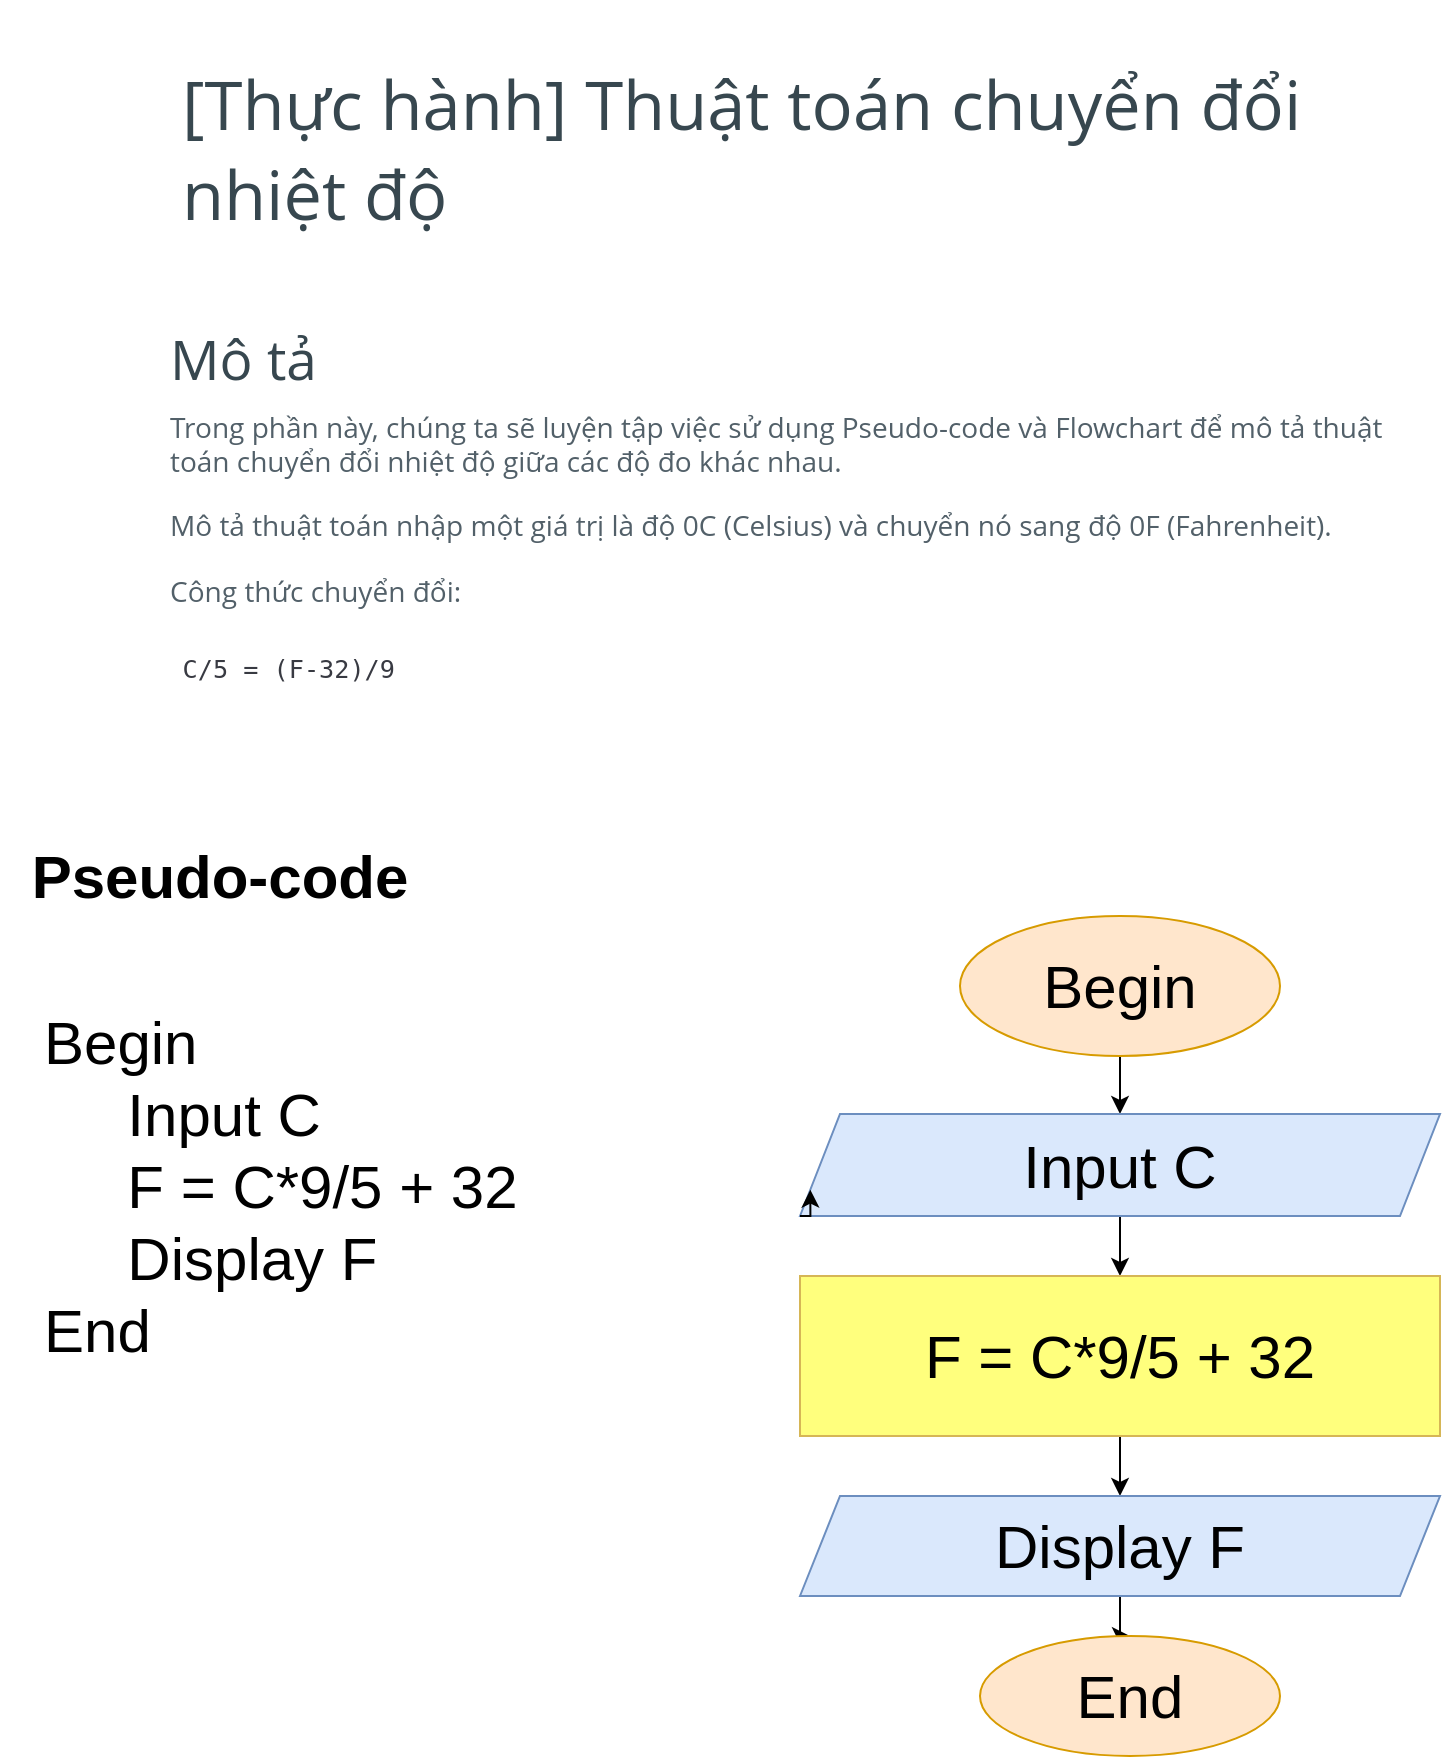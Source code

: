 <mxfile version="16.6.4" type="device"><diagram id="C5RBs43oDa-KdzZeNtuy" name="Page-1"><mxGraphModel dx="868" dy="8643" grid="1" gridSize="10" guides="1" tooltips="1" connect="1" arrows="1" fold="1" page="1" pageScale="1" pageWidth="827" pageHeight="1169" math="0" shadow="0"><root><mxCell id="WIyWlLk6GJQsqaUBKTNV-0"/><mxCell id="WIyWlLk6GJQsqaUBKTNV-1" parent="WIyWlLk6GJQsqaUBKTNV-0"/><mxCell id="W99c6efYvLlxIYCYU9uW-11" value="&#10;&#10;&lt;h2 id=&quot;yui_3_17_2_1_1646099431441_39&quot; style=&quot;box-sizing: border-box; margin-top: 0px; margin-bottom: 0.5rem; font-family: &amp;quot;open sans&amp;quot;; font-weight: 400; line-height: 1.3; color: rgb(55, 71, 79); font-size: 2.143rem; font-style: normal; letter-spacing: normal; text-align: left; text-indent: 0px; text-transform: none; word-spacing: 0px;&quot;&gt;[Thực hành] Thuật toán chuyển đổi nhiệt độ&lt;/h2&gt;&#10;&#10;" style="text;html=1;strokeColor=none;fillColor=none;align=center;verticalAlign=middle;whiteSpace=wrap;rounded=0;labelBackgroundColor=default;labelBorderColor=none;" vertex="1" parent="WIyWlLk6GJQsqaUBKTNV-1"><mxGeometry x="110" y="-8140" width="620" height="80" as="geometry"/></mxCell><mxCell id="W99c6efYvLlxIYCYU9uW-12" value="&#10;&#10;&lt;h3 id=&quot;yui_3_17_2_1_1566980879149_45&quot; style=&quot;box-sizing: border-box; margin-top: 0px; margin-bottom: 0.5rem; font-family: &amp;quot;open sans&amp;quot;; font-weight: 400; line-height: 1.3; color: rgb(55, 71, 79); font-size: 1.715rem; font-style: normal; letter-spacing: normal; text-align: left; text-indent: 0px; text-transform: none; word-spacing: 0px;&quot;&gt;Mô tả&lt;/h3&gt;&lt;p id=&quot;yui_3_17_2_1_1566980879149_37&quot; style=&quot;box-sizing: border-box; margin-top: 0px; margin-bottom: 1rem; color: rgb(82, 96, 105); font-family: &amp;quot;open sans&amp;quot;, sans-serif; font-size: 14px; font-style: normal; font-weight: 400; letter-spacing: normal; text-align: left; text-indent: 0px; text-transform: none; word-spacing: 0px;&quot;&gt;Trong phần này, chúng ta sẽ luyện tập việc sử dụng Pseudo-code và Flowchart để mô tả thuật toán chuyển đổi nhiệt độ giữa các độ đo khác nhau.&lt;/p&gt;&lt;p id=&quot;yui_3_17_2_1_1566980879149_39&quot; style=&quot;box-sizing: border-box; margin-top: 0px; margin-bottom: 1rem; color: rgb(82, 96, 105); font-family: &amp;quot;open sans&amp;quot;, sans-serif; font-size: 14px; font-style: normal; font-weight: 400; letter-spacing: normal; text-align: left; text-indent: 0px; text-transform: none; word-spacing: 0px;&quot;&gt;Mô tả thuật toán nhập một giá trị là độ&amp;nbsp;0C (Celsius) và chuyển nó sang độ&amp;nbsp;0F (Fahrenheit).&lt;/p&gt;&lt;p style=&quot;box-sizing: border-box; margin-top: 0px; margin-bottom: 1rem; color: rgb(82, 96, 105); font-family: &amp;quot;open sans&amp;quot;, sans-serif; font-size: 14px; font-style: normal; font-weight: 400; letter-spacing: normal; text-align: left; text-indent: 0px; text-transform: none; word-spacing: 0px;&quot;&gt;Công thức chuyển đổi:&lt;/p&gt;&lt;pre style=&quot;box-sizing: border-box; font-size: 12.6px; margin-top: 0px; margin-bottom: 1rem; overflow: auto; display: block; color: rgb(82, 96, 105); font-style: normal; font-weight: 400; letter-spacing: normal; text-align: left; text-indent: 0px; text-transform: none; word-spacing: 0px;&quot;&gt;&lt;code class=&quot;hljs&quot; style=&quot;box-sizing: border-box; font-size: inherit; color: rgb(56, 58, 66); word-break: normal; display: block; overflow-x: auto; padding: 0.5em; background-image: initial; background-position: initial; background-size: initial; background-repeat: initial; background-attachment: initial; background-origin: initial; background-clip: initial;&quot;&gt;C/5 = (F-32)/9&lt;/code&gt;&lt;/pre&gt;&#10;&#10;" style="text;html=1;strokeColor=none;fillColor=none;align=center;verticalAlign=middle;whiteSpace=wrap;rounded=0;labelBackgroundColor=default;" vertex="1" parent="WIyWlLk6GJQsqaUBKTNV-1"><mxGeometry x="104" y="-8020" width="620" height="210" as="geometry"/></mxCell><mxCell id="W99c6efYvLlxIYCYU9uW-13" value="&lt;b&gt;&lt;font style=&quot;font-size: 30px&quot;&gt;Pseudo-code&lt;/font&gt;&lt;/b&gt;" style="text;html=1;strokeColor=none;fillColor=none;align=center;verticalAlign=middle;whiteSpace=wrap;rounded=0;labelBackgroundColor=default;labelBorderColor=none;" vertex="1" parent="WIyWlLk6GJQsqaUBKTNV-1"><mxGeometry x="20" y="-7770" width="220" height="60" as="geometry"/></mxCell><mxCell id="W99c6efYvLlxIYCYU9uW-14" value="Begin&lt;br&gt;&amp;nbsp; &amp;nbsp; &amp;nbsp;Input C&lt;br&gt;&amp;nbsp; &amp;nbsp; &amp;nbsp;F = C*9/5 + 32&lt;br&gt;&amp;nbsp; &amp;nbsp; &amp;nbsp;Display F&lt;br&gt;End" style="text;html=1;strokeColor=none;fillColor=none;align=left;verticalAlign=top;whiteSpace=wrap;rounded=0;labelBackgroundColor=default;labelBorderColor=none;fontSize=30;fontStyle=0" vertex="1" parent="WIyWlLk6GJQsqaUBKTNV-1"><mxGeometry x="40" y="-7681" width="440" height="120" as="geometry"/></mxCell><mxCell id="W99c6efYvLlxIYCYU9uW-18" value="" style="edgeStyle=orthogonalEdgeStyle;rounded=0;orthogonalLoop=1;jettySize=auto;html=1;fontSize=30;" edge="1" parent="WIyWlLk6GJQsqaUBKTNV-1" source="W99c6efYvLlxIYCYU9uW-16" target="W99c6efYvLlxIYCYU9uW-17"><mxGeometry relative="1" as="geometry"><Array as="points"><mxPoint x="580" y="-7660"/><mxPoint x="580" y="-7660"/></Array></mxGeometry></mxCell><mxCell id="W99c6efYvLlxIYCYU9uW-16" value="Begin" style="ellipse;whiteSpace=wrap;html=1;labelBackgroundColor=none;labelBorderColor=none;fontSize=30;fillColor=#ffe6cc;strokeColor=#d79b00;" vertex="1" parent="WIyWlLk6GJQsqaUBKTNV-1"><mxGeometry x="500" y="-7720" width="160" height="70" as="geometry"/></mxCell><mxCell id="W99c6efYvLlxIYCYU9uW-21" value="" style="edgeStyle=orthogonalEdgeStyle;rounded=0;orthogonalLoop=1;jettySize=auto;html=1;fontSize=30;" edge="1" parent="WIyWlLk6GJQsqaUBKTNV-1" source="W99c6efYvLlxIYCYU9uW-17" target="W99c6efYvLlxIYCYU9uW-20"><mxGeometry relative="1" as="geometry"/></mxCell><mxCell id="W99c6efYvLlxIYCYU9uW-17" value="Input C" style="shape=parallelogram;perimeter=parallelogramPerimeter;whiteSpace=wrap;html=1;fixedSize=1;fontSize=30;fillColor=#dae8fc;strokeColor=#6c8ebf;labelBackgroundColor=none;labelBorderColor=none;" vertex="1" parent="WIyWlLk6GJQsqaUBKTNV-1"><mxGeometry x="420" y="-7621" width="320" height="51" as="geometry"/></mxCell><mxCell id="W99c6efYvLlxIYCYU9uW-24" value="" style="edgeStyle=orthogonalEdgeStyle;rounded=0;orthogonalLoop=1;jettySize=auto;html=1;fontSize=30;" edge="1" parent="WIyWlLk6GJQsqaUBKTNV-1" source="W99c6efYvLlxIYCYU9uW-20" target="W99c6efYvLlxIYCYU9uW-23"><mxGeometry relative="1" as="geometry"/></mxCell><mxCell id="W99c6efYvLlxIYCYU9uW-20" value="F = C*9/5 + 32" style="whiteSpace=wrap;html=1;fontSize=30;fillColor=#FFFF7D;strokeColor=#d6b656;labelBackgroundColor=none;labelBorderColor=none;" vertex="1" parent="WIyWlLk6GJQsqaUBKTNV-1"><mxGeometry x="420" y="-7540" width="320" height="80" as="geometry"/></mxCell><mxCell id="W99c6efYvLlxIYCYU9uW-22" style="edgeStyle=orthogonalEdgeStyle;rounded=0;orthogonalLoop=1;jettySize=auto;html=1;exitX=0;exitY=1;exitDx=0;exitDy=0;entryX=0;entryY=0.75;entryDx=0;entryDy=0;fontSize=30;" edge="1" parent="WIyWlLk6GJQsqaUBKTNV-1" source="W99c6efYvLlxIYCYU9uW-17" target="W99c6efYvLlxIYCYU9uW-17"><mxGeometry relative="1" as="geometry"/></mxCell><mxCell id="W99c6efYvLlxIYCYU9uW-26" value="" style="edgeStyle=orthogonalEdgeStyle;rounded=0;orthogonalLoop=1;jettySize=auto;html=1;fontSize=30;" edge="1" parent="WIyWlLk6GJQsqaUBKTNV-1" source="W99c6efYvLlxIYCYU9uW-23" target="W99c6efYvLlxIYCYU9uW-25"><mxGeometry relative="1" as="geometry"/></mxCell><mxCell id="W99c6efYvLlxIYCYU9uW-23" value="Display F" style="shape=parallelogram;perimeter=parallelogramPerimeter;whiteSpace=wrap;html=1;fixedSize=1;fontSize=30;fillColor=#dae8fc;strokeColor=#6c8ebf;labelBackgroundColor=none;labelBorderColor=none;" vertex="1" parent="WIyWlLk6GJQsqaUBKTNV-1"><mxGeometry x="420" y="-7430" width="320" height="50" as="geometry"/></mxCell><mxCell id="W99c6efYvLlxIYCYU9uW-25" value="End" style="ellipse;whiteSpace=wrap;html=1;fontSize=30;fillColor=#ffe6cc;strokeColor=#d79b00;labelBackgroundColor=none;labelBorderColor=none;" vertex="1" parent="WIyWlLk6GJQsqaUBKTNV-1"><mxGeometry x="510" y="-7360" width="150" height="60" as="geometry"/></mxCell></root></mxGraphModel></diagram></mxfile>